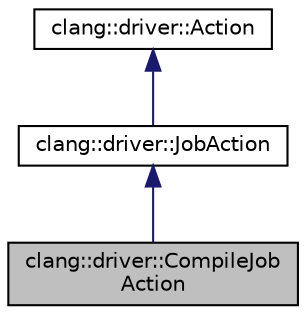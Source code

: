 digraph "clang::driver::CompileJobAction"
{
 // LATEX_PDF_SIZE
  bgcolor="transparent";
  edge [fontname="Helvetica",fontsize="10",labelfontname="Helvetica",labelfontsize="10"];
  node [fontname="Helvetica",fontsize="10",shape=record];
  Node1 [label="clang::driver::CompileJob\lAction",height=0.2,width=0.4,color="black", fillcolor="grey75", style="filled", fontcolor="black",tooltip=" "];
  Node2 -> Node1 [dir="back",color="midnightblue",fontsize="10",style="solid",fontname="Helvetica"];
  Node2 [label="clang::driver::JobAction",height=0.2,width=0.4,color="black",URL="$classclang_1_1driver_1_1JobAction.html",tooltip=" "];
  Node3 -> Node2 [dir="back",color="midnightblue",fontsize="10",style="solid",fontname="Helvetica"];
  Node3 [label="clang::driver::Action",height=0.2,width=0.4,color="black",URL="$classclang_1_1driver_1_1Action.html",tooltip="Action - Represent an abstract compilation step to perform."];
}
